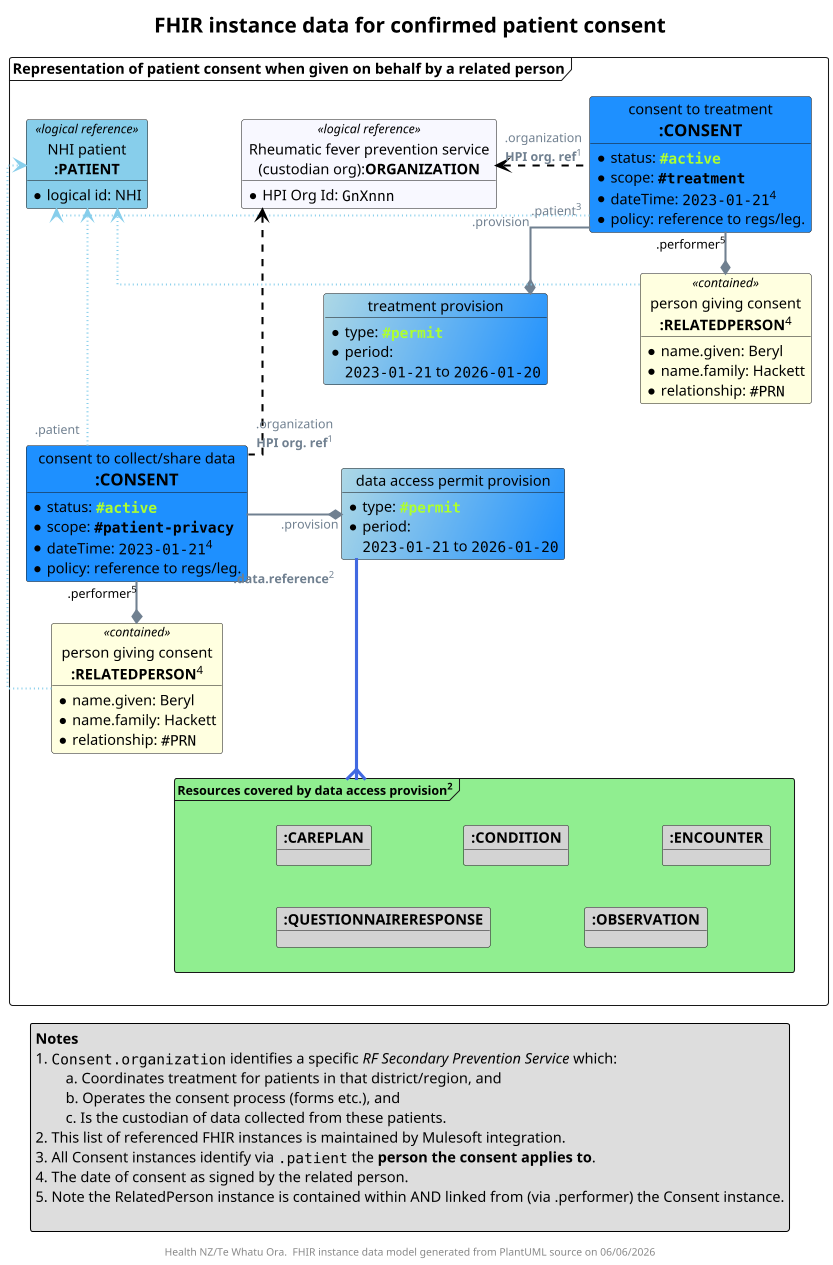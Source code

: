 @startuml obj-FHIR-data-consent-givenonbehalf

top to bottom direction
skinparam dpi 200
allow_mixing
scale 400 width

skinparam ActivityDiamondBackgroundColor #RoyalBlue
skinparam ArrowColor #SlateGrey   
skinparam ArrowFontColor #RoyalBlue
skinparam ArrowFontColor #SlateGrey  
skinparam ArrowFontSize 12
skinparam ArrowMessageAlignment left
skinparam BoxPadding 10
skinparam linetype ortho
skinparam nodesep 90
skinparam ranksep 40
skinparam roundcorner 5
skinparam sequenceArrowThickness 2
skinparam TitleFontSize 20


title FHIR instance data for confirmed patient consent

frame "Representation of patient consent when given on behalf by a related person" as F {

  !procedure $Coding($Alias,$System,$Code,$Display)
    object "<color:GhostWhite>$System" as $Alias #MediumPurple {
      <color:GhostWhite><size:11>**$Code**-$Display
    }
  !endprocedure

  object "consent to treatment\n<size:16>**:CONSENT**" as TREATCONSENT #DodgerBlue {
    * status: ""<color:GreenYellow>**#active**""
    * scope: ""**#treatment**""
    * dateTime: ""2023-01-21""<sup>4</sup>
    * policy: reference to regs/leg.
  }

  object "treatment provision" as TP #LightBlue/DodgerBlue  {
    * type: ""<color:GreenYellow>**#permit**""
    * period: 
      ""2023-01-21"" to ""2026-01-20""
  }

  object "consent to collect/share data\n<size:16>**:CONSENT**" as DATACONSENT #DodgerBlue {
    * status: ""<color:GreenYellow>**#active**""
    * scope: ""**#patient-privacy**""
    * dateTime: ""2023-01-21""<sup>4</sup>
    * policy: reference to regs/leg.
  }

  object "data access permit provision" as DAP #LightBlue/DodgerBlue  {
    * type: ""<color:GreenYellow>**#permit**""
    * period: 
      ""2023-01-21"" to ""2026-01-20""
  }

  object "person giving consent\n<size:14>**:RELATEDPERSON**<sup>4</sup>" as RP1 <<contained>> #LightYellow {
    * name.given: Beryl
    * name.family: Hackett
    * relationship: ""#PRN""
  }

  object "person giving consent\n<size:14>**:RELATEDPERSON**<sup>4</sup>" as RP2 <<contained>> #LightYellow {
    * name.given: Beryl
    * name.family: Hackett
    * relationship: ""#PRN""
  }

  ' resources in other repos
  object "NHI patient\n**:PATIENT**" as PATIENT <<logical reference>> #SkyBlue {
    * logical id: NHI
  }

  object "Rheumatic fever prevention service\n(custodian org):**ORGANIZATION**" as HPI <<logical reference>> #GhostWhite {
    * HPI Org Id: ""GnXnnn""
  }

  frame "<size:12>Resources covered by data access provision<sup>2</sup>" as COVERED #LightGreen {
  '  object "patient's responses\n<size:12>**:QUESTIONNAIRERESPONSE**" as QRC #LightSalmon
    object "<size:14>**:CAREPLAN**" as R1 #LightGray
    object "<size:14>**:CONDITION**" as R2 #LightGray
    object "<size:14>**:ENCOUNTER**" as R3 #LightGray
    object "<size:14>**:QUESTIONNAIRERESPONSE**" as R4 #LightGray
    object "<size:14>**:OBSERVATION**" as R5 #LightGray
  }
}

' positioning
TREATCONSENT -[hidden]d- TP
TP -[hidden]d- DATACONSENT


' connectors
DAP "**.data.reference**<sup>2</sup>" -[thickness=3,#RoyalBlue]--{ COVERED 

TREATCONSENT ".patient<sup>3</sup>" -[dotted,#SkyBlue,norank]-> PATIENT
TREATCONSENT -[norank]-* TP : "".provision""
TREATCONSENT ".organization\n**HPI org. ref**<sup>1</sup>" -[dashed,#Black]l-> HPI
TREATCONSENT -d-* RP1: <color:#Black>.performer<sup>5</sup>

DATACONSENT ".patient" -[dotted,#SkyBlue,norank]-> PATIENT
DATACONSENT -* DAP : "".provision""
DATACONSENT ".organization\n**HPI org. ref**<sup>1</sup>" -[dashed,#Black]u-> HPI 
DATACONSENT -d-* RP2: <color:#Black>.performer<sup>5</sup>

RP1 -[dotted,#SkyBlue,norank]--> PATIENT
RP2 -[dotted,#SkyBlue,norank]---> PATIENT

legend bottom
  **Notes**
  1. ""Consent.organization"" identifies a specific //RF Secondary Prevention Service// which:
      \ta. Coordinates treatment for patients in that district/region, and
      \tb. Operates the consent process (forms etc.), and
      \tc. Is the custodian of data collected from these patients.
  2. This list of referenced FHIR instances is maintained by Mulesoft integration.
  3. All Consent instances identify via "".patient"" the **person the consent applies to**.
  4. The date of consent as signed by the related person.
  5. Note the RelatedPerson instance is contained within AND linked from (via .performer) the Consent instance.

endlegend

footer "Health NZ/Te Whatu Ora.  FHIR instance data model generated from PlantUML source on %date('dd/MM/yyyy')"

@enduml